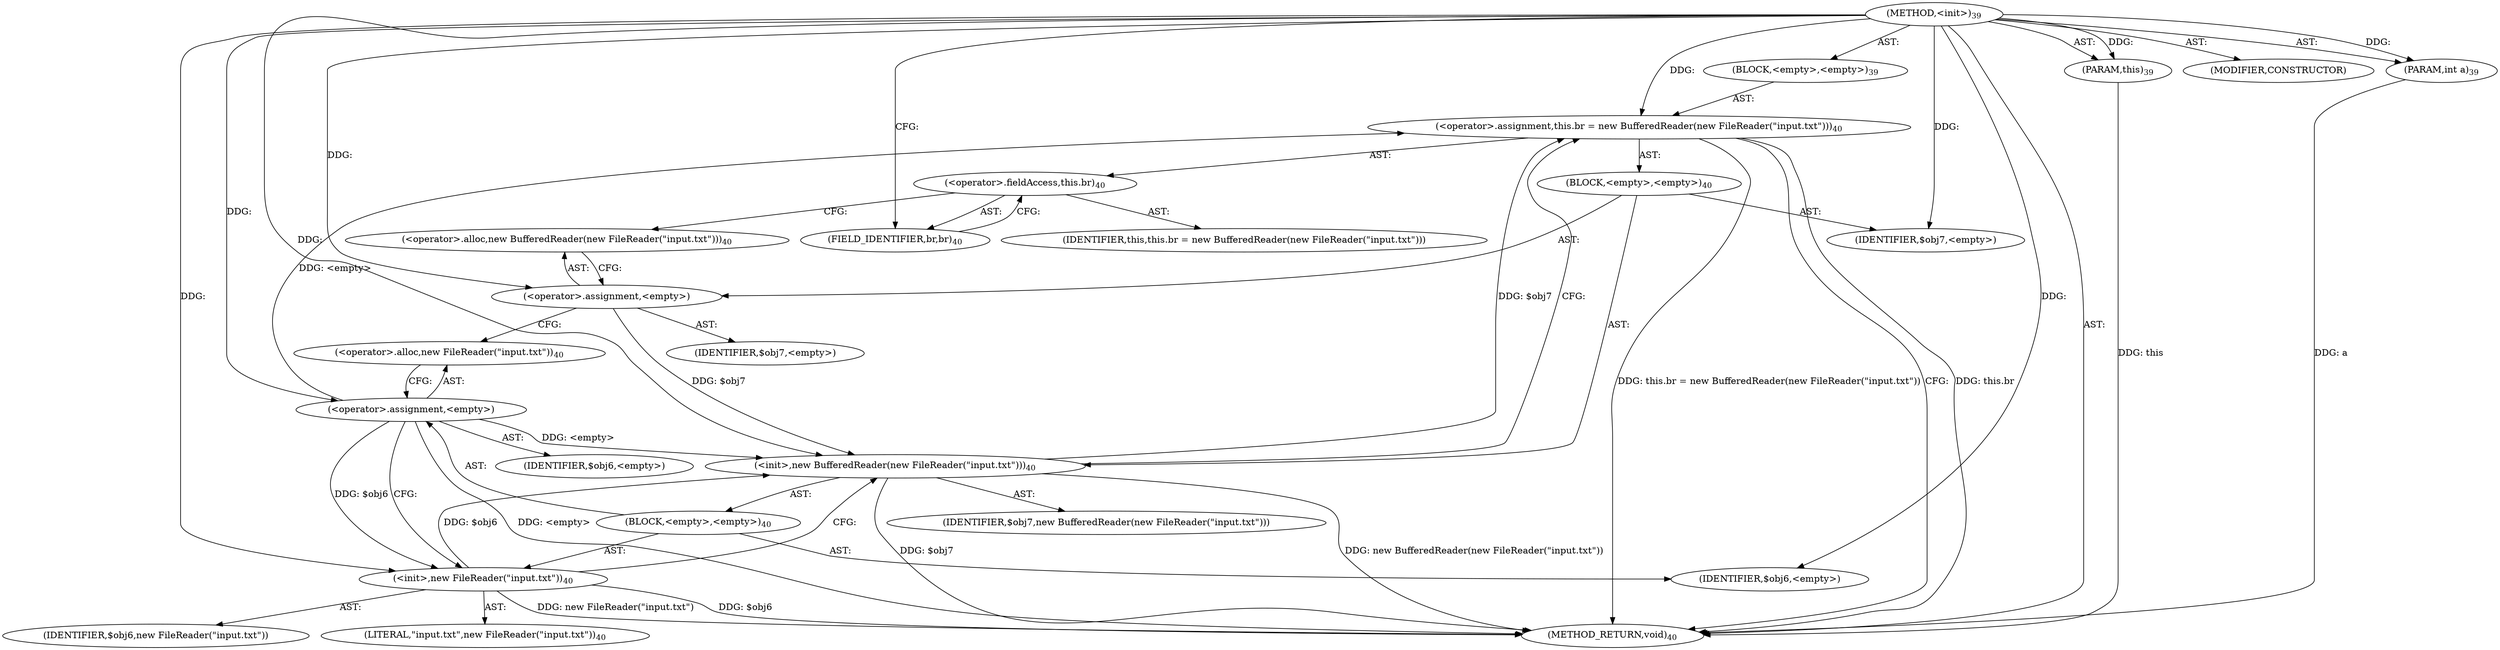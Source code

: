 digraph "&lt;init&gt;" {  
"240" [label = <(METHOD,&lt;init&gt;)<SUB>39</SUB>> ]
"241" [label = <(PARAM,this)<SUB>39</SUB>> ]
"242" [label = <(PARAM,int a)<SUB>39</SUB>> ]
"243" [label = <(BLOCK,&lt;empty&gt;,&lt;empty&gt;)<SUB>39</SUB>> ]
"244" [label = <(&lt;operator&gt;.assignment,this.br = new BufferedReader(new FileReader(&quot;input.txt&quot;)))<SUB>40</SUB>> ]
"245" [label = <(&lt;operator&gt;.fieldAccess,this.br)<SUB>40</SUB>> ]
"246" [label = <(IDENTIFIER,this,this.br = new BufferedReader(new FileReader(&quot;input.txt&quot;)))> ]
"247" [label = <(FIELD_IDENTIFIER,br,br)<SUB>40</SUB>> ]
"248" [label = <(BLOCK,&lt;empty&gt;,&lt;empty&gt;)<SUB>40</SUB>> ]
"249" [label = <(&lt;operator&gt;.assignment,&lt;empty&gt;)> ]
"250" [label = <(IDENTIFIER,$obj7,&lt;empty&gt;)> ]
"251" [label = <(&lt;operator&gt;.alloc,new BufferedReader(new FileReader(&quot;input.txt&quot;)))<SUB>40</SUB>> ]
"252" [label = <(&lt;init&gt;,new BufferedReader(new FileReader(&quot;input.txt&quot;)))<SUB>40</SUB>> ]
"253" [label = <(IDENTIFIER,$obj7,new BufferedReader(new FileReader(&quot;input.txt&quot;)))> ]
"254" [label = <(BLOCK,&lt;empty&gt;,&lt;empty&gt;)<SUB>40</SUB>> ]
"255" [label = <(&lt;operator&gt;.assignment,&lt;empty&gt;)> ]
"256" [label = <(IDENTIFIER,$obj6,&lt;empty&gt;)> ]
"257" [label = <(&lt;operator&gt;.alloc,new FileReader(&quot;input.txt&quot;))<SUB>40</SUB>> ]
"258" [label = <(&lt;init&gt;,new FileReader(&quot;input.txt&quot;))<SUB>40</SUB>> ]
"259" [label = <(IDENTIFIER,$obj6,new FileReader(&quot;input.txt&quot;))> ]
"260" [label = <(LITERAL,&quot;input.txt&quot;,new FileReader(&quot;input.txt&quot;))<SUB>40</SUB>> ]
"261" [label = <(IDENTIFIER,$obj6,&lt;empty&gt;)> ]
"262" [label = <(IDENTIFIER,$obj7,&lt;empty&gt;)> ]
"263" [label = <(MODIFIER,CONSTRUCTOR)> ]
"264" [label = <(METHOD_RETURN,void)<SUB>40</SUB>> ]
  "240" -> "241"  [ label = "AST: "] 
  "240" -> "242"  [ label = "AST: "] 
  "240" -> "243"  [ label = "AST: "] 
  "240" -> "263"  [ label = "AST: "] 
  "240" -> "264"  [ label = "AST: "] 
  "243" -> "244"  [ label = "AST: "] 
  "244" -> "245"  [ label = "AST: "] 
  "244" -> "248"  [ label = "AST: "] 
  "245" -> "246"  [ label = "AST: "] 
  "245" -> "247"  [ label = "AST: "] 
  "248" -> "249"  [ label = "AST: "] 
  "248" -> "252"  [ label = "AST: "] 
  "248" -> "262"  [ label = "AST: "] 
  "249" -> "250"  [ label = "AST: "] 
  "249" -> "251"  [ label = "AST: "] 
  "252" -> "253"  [ label = "AST: "] 
  "252" -> "254"  [ label = "AST: "] 
  "254" -> "255"  [ label = "AST: "] 
  "254" -> "258"  [ label = "AST: "] 
  "254" -> "261"  [ label = "AST: "] 
  "255" -> "256"  [ label = "AST: "] 
  "255" -> "257"  [ label = "AST: "] 
  "258" -> "259"  [ label = "AST: "] 
  "258" -> "260"  [ label = "AST: "] 
  "244" -> "264"  [ label = "CFG: "] 
  "245" -> "251"  [ label = "CFG: "] 
  "247" -> "245"  [ label = "CFG: "] 
  "249" -> "257"  [ label = "CFG: "] 
  "252" -> "244"  [ label = "CFG: "] 
  "251" -> "249"  [ label = "CFG: "] 
  "255" -> "258"  [ label = "CFG: "] 
  "258" -> "252"  [ label = "CFG: "] 
  "257" -> "255"  [ label = "CFG: "] 
  "240" -> "247"  [ label = "CFG: "] 
  "241" -> "264"  [ label = "DDG: this"] 
  "242" -> "264"  [ label = "DDG: a"] 
  "244" -> "264"  [ label = "DDG: this.br"] 
  "252" -> "264"  [ label = "DDG: $obj7"] 
  "255" -> "264"  [ label = "DDG: &lt;empty&gt;"] 
  "258" -> "264"  [ label = "DDG: $obj6"] 
  "258" -> "264"  [ label = "DDG: new FileReader(&quot;input.txt&quot;)"] 
  "252" -> "264"  [ label = "DDG: new BufferedReader(new FileReader(&quot;input.txt&quot;))"] 
  "244" -> "264"  [ label = "DDG: this.br = new BufferedReader(new FileReader(&quot;input.txt&quot;))"] 
  "240" -> "241"  [ label = "DDG: "] 
  "240" -> "242"  [ label = "DDG: "] 
  "255" -> "244"  [ label = "DDG: &lt;empty&gt;"] 
  "252" -> "244"  [ label = "DDG: $obj7"] 
  "240" -> "244"  [ label = "DDG: "] 
  "240" -> "249"  [ label = "DDG: "] 
  "240" -> "262"  [ label = "DDG: "] 
  "249" -> "252"  [ label = "DDG: $obj7"] 
  "240" -> "252"  [ label = "DDG: "] 
  "255" -> "252"  [ label = "DDG: &lt;empty&gt;"] 
  "258" -> "252"  [ label = "DDG: $obj6"] 
  "240" -> "255"  [ label = "DDG: "] 
  "240" -> "261"  [ label = "DDG: "] 
  "255" -> "258"  [ label = "DDG: $obj6"] 
  "240" -> "258"  [ label = "DDG: "] 
}
